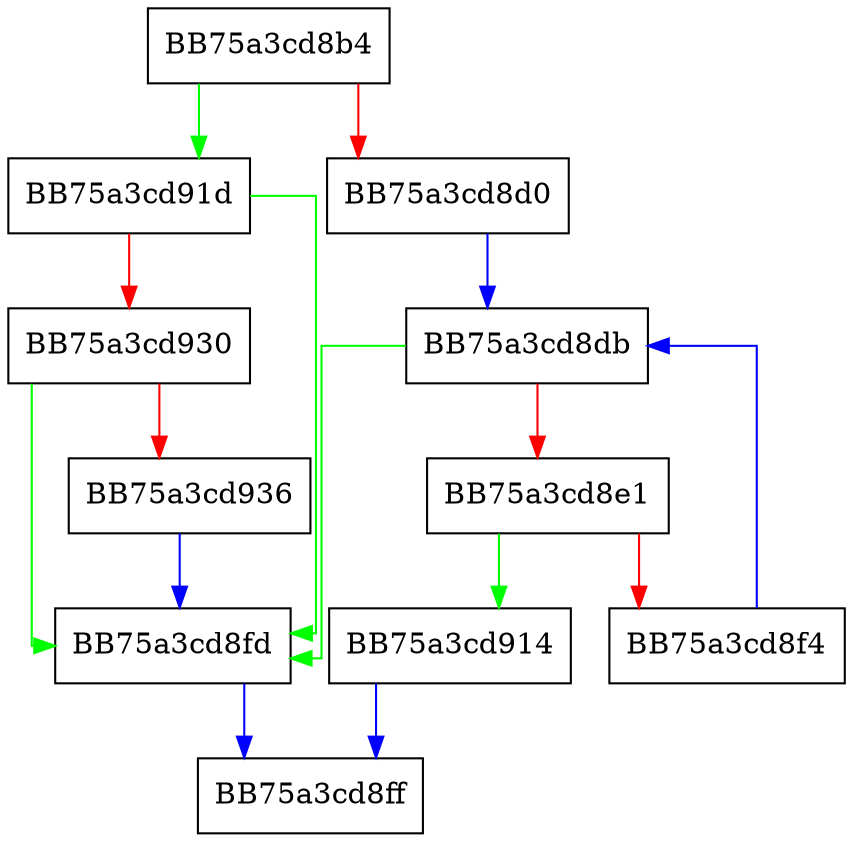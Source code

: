 digraph GetFileExtensionFromFileHeader {
  node [shape="box"];
  graph [splines=ortho];
  BB75a3cd8b4 -> BB75a3cd91d [color="green"];
  BB75a3cd8b4 -> BB75a3cd8d0 [color="red"];
  BB75a3cd8d0 -> BB75a3cd8db [color="blue"];
  BB75a3cd8db -> BB75a3cd8fd [color="green"];
  BB75a3cd8db -> BB75a3cd8e1 [color="red"];
  BB75a3cd8e1 -> BB75a3cd914 [color="green"];
  BB75a3cd8e1 -> BB75a3cd8f4 [color="red"];
  BB75a3cd8f4 -> BB75a3cd8db [color="blue"];
  BB75a3cd8fd -> BB75a3cd8ff [color="blue"];
  BB75a3cd914 -> BB75a3cd8ff [color="blue"];
  BB75a3cd91d -> BB75a3cd8fd [color="green"];
  BB75a3cd91d -> BB75a3cd930 [color="red"];
  BB75a3cd930 -> BB75a3cd8fd [color="green"];
  BB75a3cd930 -> BB75a3cd936 [color="red"];
  BB75a3cd936 -> BB75a3cd8fd [color="blue"];
}